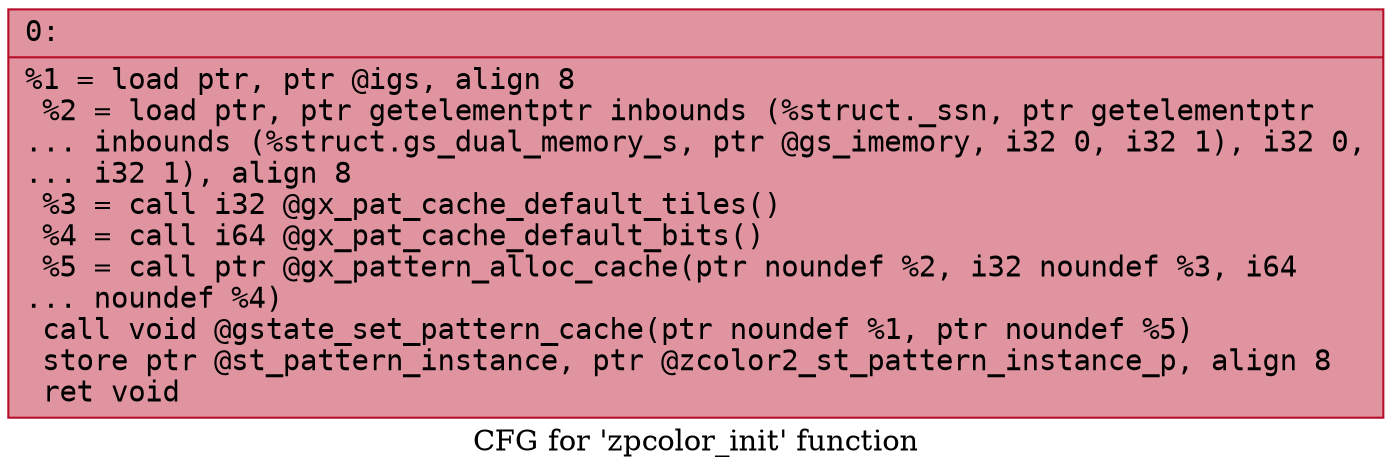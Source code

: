 digraph "CFG for 'zpcolor_init' function" {
	label="CFG for 'zpcolor_init' function";

	Node0x600000187570 [shape=record,color="#b70d28ff", style=filled, fillcolor="#b70d2870" fontname="Courier",label="{0:\l|  %1 = load ptr, ptr @igs, align 8\l  %2 = load ptr, ptr getelementptr inbounds (%struct._ssn, ptr getelementptr\l... inbounds (%struct.gs_dual_memory_s, ptr @gs_imemory, i32 0, i32 1), i32 0,\l... i32 1), align 8\l  %3 = call i32 @gx_pat_cache_default_tiles()\l  %4 = call i64 @gx_pat_cache_default_bits()\l  %5 = call ptr @gx_pattern_alloc_cache(ptr noundef %2, i32 noundef %3, i64\l... noundef %4)\l  call void @gstate_set_pattern_cache(ptr noundef %1, ptr noundef %5)\l  store ptr @st_pattern_instance, ptr @zcolor2_st_pattern_instance_p, align 8\l  ret void\l}"];
}
